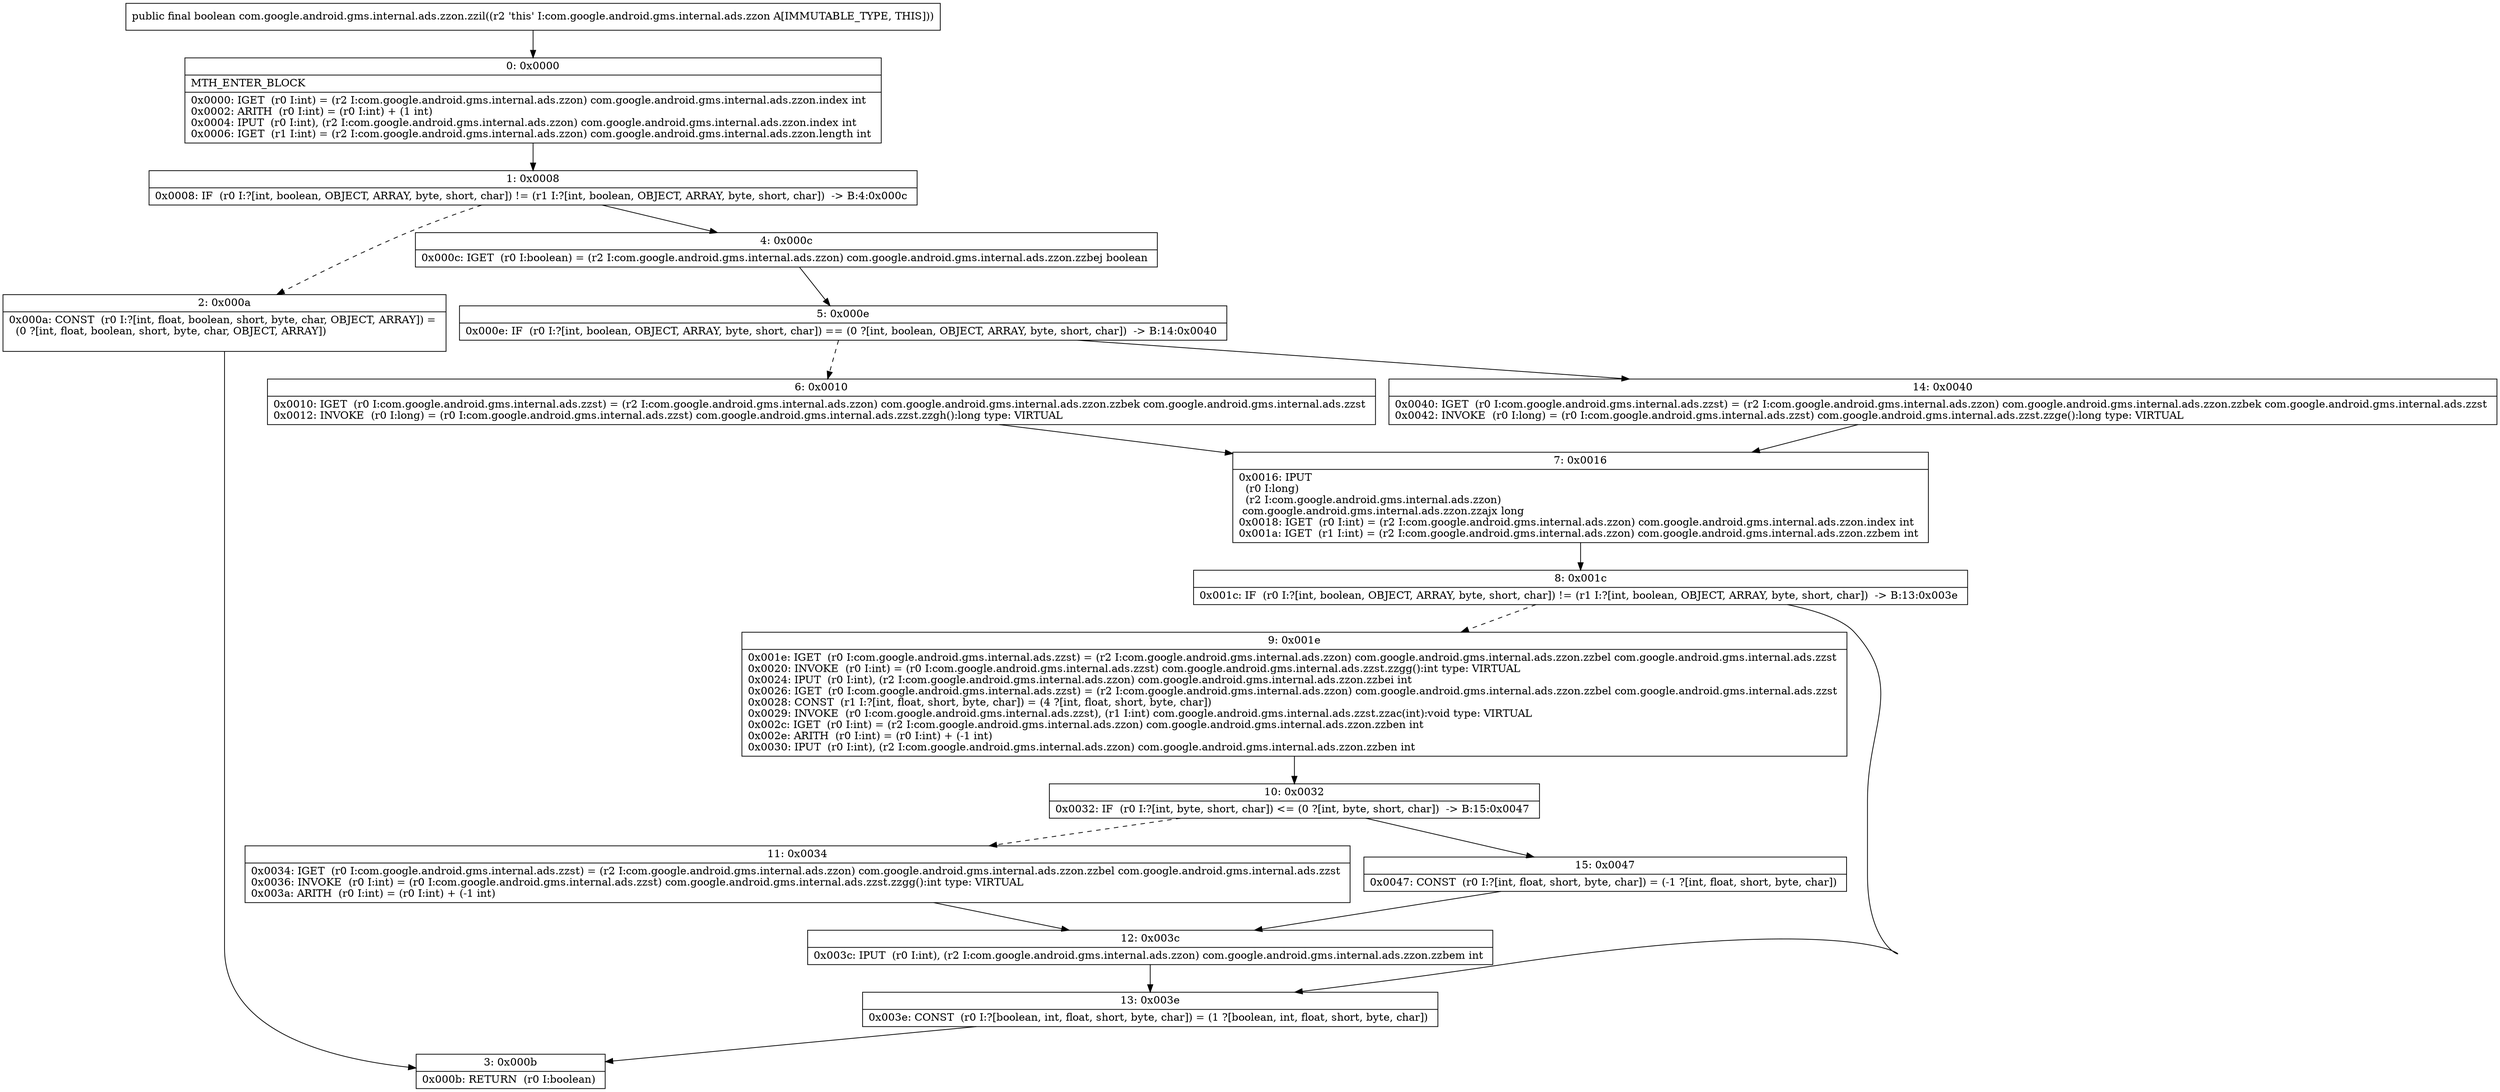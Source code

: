 digraph "CFG forcom.google.android.gms.internal.ads.zzon.zzil()Z" {
Node_0 [shape=record,label="{0\:\ 0x0000|MTH_ENTER_BLOCK\l|0x0000: IGET  (r0 I:int) = (r2 I:com.google.android.gms.internal.ads.zzon) com.google.android.gms.internal.ads.zzon.index int \l0x0002: ARITH  (r0 I:int) = (r0 I:int) + (1 int) \l0x0004: IPUT  (r0 I:int), (r2 I:com.google.android.gms.internal.ads.zzon) com.google.android.gms.internal.ads.zzon.index int \l0x0006: IGET  (r1 I:int) = (r2 I:com.google.android.gms.internal.ads.zzon) com.google.android.gms.internal.ads.zzon.length int \l}"];
Node_1 [shape=record,label="{1\:\ 0x0008|0x0008: IF  (r0 I:?[int, boolean, OBJECT, ARRAY, byte, short, char]) != (r1 I:?[int, boolean, OBJECT, ARRAY, byte, short, char])  \-\> B:4:0x000c \l}"];
Node_2 [shape=record,label="{2\:\ 0x000a|0x000a: CONST  (r0 I:?[int, float, boolean, short, byte, char, OBJECT, ARRAY]) = \l  (0 ?[int, float, boolean, short, byte, char, OBJECT, ARRAY])\l \l}"];
Node_3 [shape=record,label="{3\:\ 0x000b|0x000b: RETURN  (r0 I:boolean) \l}"];
Node_4 [shape=record,label="{4\:\ 0x000c|0x000c: IGET  (r0 I:boolean) = (r2 I:com.google.android.gms.internal.ads.zzon) com.google.android.gms.internal.ads.zzon.zzbej boolean \l}"];
Node_5 [shape=record,label="{5\:\ 0x000e|0x000e: IF  (r0 I:?[int, boolean, OBJECT, ARRAY, byte, short, char]) == (0 ?[int, boolean, OBJECT, ARRAY, byte, short, char])  \-\> B:14:0x0040 \l}"];
Node_6 [shape=record,label="{6\:\ 0x0010|0x0010: IGET  (r0 I:com.google.android.gms.internal.ads.zzst) = (r2 I:com.google.android.gms.internal.ads.zzon) com.google.android.gms.internal.ads.zzon.zzbek com.google.android.gms.internal.ads.zzst \l0x0012: INVOKE  (r0 I:long) = (r0 I:com.google.android.gms.internal.ads.zzst) com.google.android.gms.internal.ads.zzst.zzgh():long type: VIRTUAL \l}"];
Node_7 [shape=record,label="{7\:\ 0x0016|0x0016: IPUT  \l  (r0 I:long)\l  (r2 I:com.google.android.gms.internal.ads.zzon)\l com.google.android.gms.internal.ads.zzon.zzajx long \l0x0018: IGET  (r0 I:int) = (r2 I:com.google.android.gms.internal.ads.zzon) com.google.android.gms.internal.ads.zzon.index int \l0x001a: IGET  (r1 I:int) = (r2 I:com.google.android.gms.internal.ads.zzon) com.google.android.gms.internal.ads.zzon.zzbem int \l}"];
Node_8 [shape=record,label="{8\:\ 0x001c|0x001c: IF  (r0 I:?[int, boolean, OBJECT, ARRAY, byte, short, char]) != (r1 I:?[int, boolean, OBJECT, ARRAY, byte, short, char])  \-\> B:13:0x003e \l}"];
Node_9 [shape=record,label="{9\:\ 0x001e|0x001e: IGET  (r0 I:com.google.android.gms.internal.ads.zzst) = (r2 I:com.google.android.gms.internal.ads.zzon) com.google.android.gms.internal.ads.zzon.zzbel com.google.android.gms.internal.ads.zzst \l0x0020: INVOKE  (r0 I:int) = (r0 I:com.google.android.gms.internal.ads.zzst) com.google.android.gms.internal.ads.zzst.zzgg():int type: VIRTUAL \l0x0024: IPUT  (r0 I:int), (r2 I:com.google.android.gms.internal.ads.zzon) com.google.android.gms.internal.ads.zzon.zzbei int \l0x0026: IGET  (r0 I:com.google.android.gms.internal.ads.zzst) = (r2 I:com.google.android.gms.internal.ads.zzon) com.google.android.gms.internal.ads.zzon.zzbel com.google.android.gms.internal.ads.zzst \l0x0028: CONST  (r1 I:?[int, float, short, byte, char]) = (4 ?[int, float, short, byte, char]) \l0x0029: INVOKE  (r0 I:com.google.android.gms.internal.ads.zzst), (r1 I:int) com.google.android.gms.internal.ads.zzst.zzac(int):void type: VIRTUAL \l0x002c: IGET  (r0 I:int) = (r2 I:com.google.android.gms.internal.ads.zzon) com.google.android.gms.internal.ads.zzon.zzben int \l0x002e: ARITH  (r0 I:int) = (r0 I:int) + (\-1 int) \l0x0030: IPUT  (r0 I:int), (r2 I:com.google.android.gms.internal.ads.zzon) com.google.android.gms.internal.ads.zzon.zzben int \l}"];
Node_10 [shape=record,label="{10\:\ 0x0032|0x0032: IF  (r0 I:?[int, byte, short, char]) \<= (0 ?[int, byte, short, char])  \-\> B:15:0x0047 \l}"];
Node_11 [shape=record,label="{11\:\ 0x0034|0x0034: IGET  (r0 I:com.google.android.gms.internal.ads.zzst) = (r2 I:com.google.android.gms.internal.ads.zzon) com.google.android.gms.internal.ads.zzon.zzbel com.google.android.gms.internal.ads.zzst \l0x0036: INVOKE  (r0 I:int) = (r0 I:com.google.android.gms.internal.ads.zzst) com.google.android.gms.internal.ads.zzst.zzgg():int type: VIRTUAL \l0x003a: ARITH  (r0 I:int) = (r0 I:int) + (\-1 int) \l}"];
Node_12 [shape=record,label="{12\:\ 0x003c|0x003c: IPUT  (r0 I:int), (r2 I:com.google.android.gms.internal.ads.zzon) com.google.android.gms.internal.ads.zzon.zzbem int \l}"];
Node_13 [shape=record,label="{13\:\ 0x003e|0x003e: CONST  (r0 I:?[boolean, int, float, short, byte, char]) = (1 ?[boolean, int, float, short, byte, char]) \l}"];
Node_14 [shape=record,label="{14\:\ 0x0040|0x0040: IGET  (r0 I:com.google.android.gms.internal.ads.zzst) = (r2 I:com.google.android.gms.internal.ads.zzon) com.google.android.gms.internal.ads.zzon.zzbek com.google.android.gms.internal.ads.zzst \l0x0042: INVOKE  (r0 I:long) = (r0 I:com.google.android.gms.internal.ads.zzst) com.google.android.gms.internal.ads.zzst.zzge():long type: VIRTUAL \l}"];
Node_15 [shape=record,label="{15\:\ 0x0047|0x0047: CONST  (r0 I:?[int, float, short, byte, char]) = (\-1 ?[int, float, short, byte, char]) \l}"];
MethodNode[shape=record,label="{public final boolean com.google.android.gms.internal.ads.zzon.zzil((r2 'this' I:com.google.android.gms.internal.ads.zzon A[IMMUTABLE_TYPE, THIS])) }"];
MethodNode -> Node_0;
Node_0 -> Node_1;
Node_1 -> Node_2[style=dashed];
Node_1 -> Node_4;
Node_2 -> Node_3;
Node_4 -> Node_5;
Node_5 -> Node_6[style=dashed];
Node_5 -> Node_14;
Node_6 -> Node_7;
Node_7 -> Node_8;
Node_8 -> Node_9[style=dashed];
Node_8 -> Node_13;
Node_9 -> Node_10;
Node_10 -> Node_11[style=dashed];
Node_10 -> Node_15;
Node_11 -> Node_12;
Node_12 -> Node_13;
Node_13 -> Node_3;
Node_14 -> Node_7;
Node_15 -> Node_12;
}

